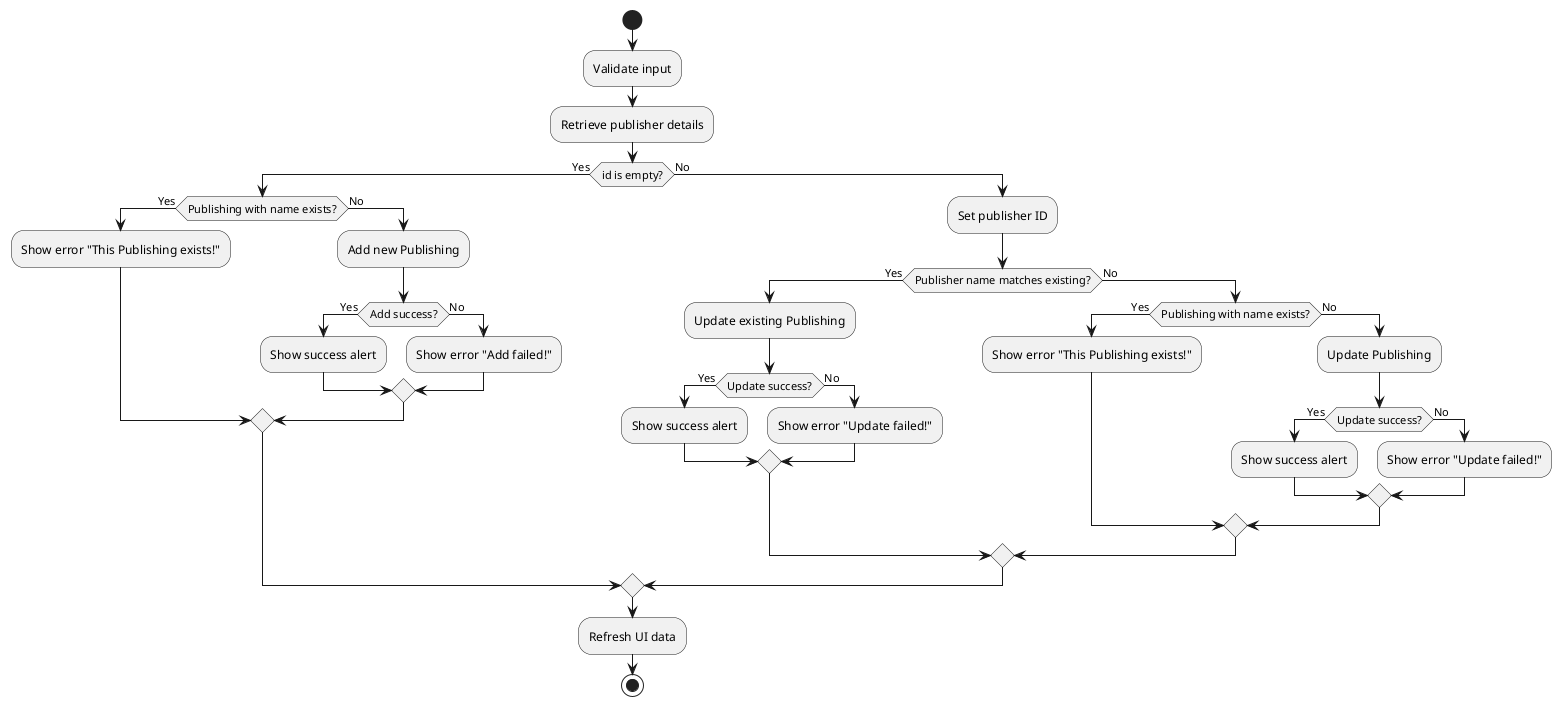 @startuml
start
:Validate input;
:Retrieve publisher details;
if (id is empty?) then (Yes)
    if (Publishing with name exists?) then (Yes)
        :Show error "This Publishing exists!";
    else (No)
        :Add new Publishing;
        if (Add success?) then (Yes)
            :Show success alert;
        else (No)
            :Show error "Add failed!";
        endif
    endif
else (No)
    :Set publisher ID;
    if (Publisher name matches existing?) then (Yes)
        :Update existing Publishing;
        if (Update success?) then (Yes)
            :Show success alert;
        else (No)
            :Show error "Update failed!";
        endif
    else (No)
        if (Publishing with name exists?) then (Yes)
            :Show error "This Publishing exists!";
        else (No)
            :Update Publishing;
            if (Update success?) then (Yes)
                :Show success alert;
            else (No)
                :Show error "Update failed!";
            endif
        endif
    endif
endif
:Refresh UI data;
stop
@enduml
